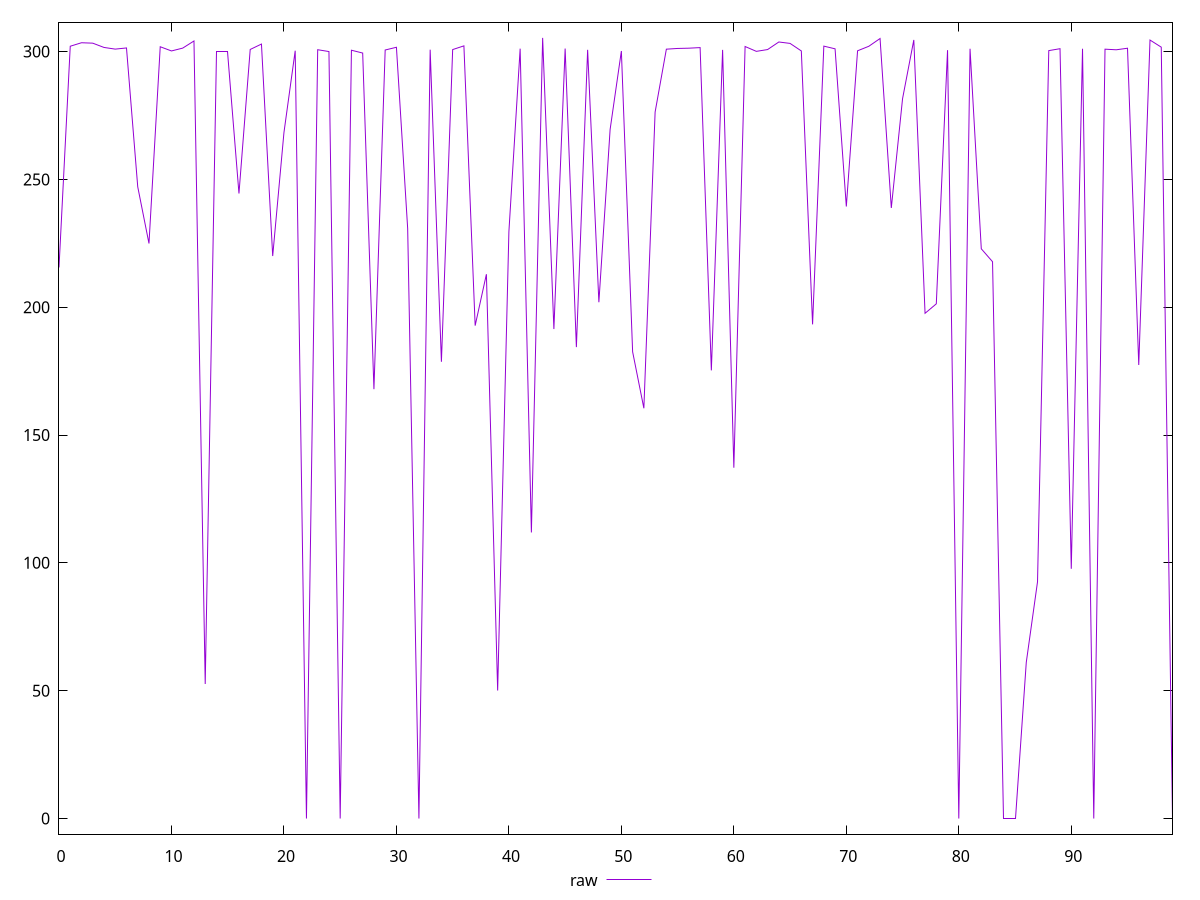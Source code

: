 reset

$raw <<EOF
0 215.5430000014603
1 302.078
2 303.44499999657273
3 303.282
4 301.608
5 300.952
6 301.41
7 247.097999997437
8 224.9269999973476
9 301.88
10 300.236
11 301.348
12 304.134
13 52.63100000098348
14 300
15 300
16 244.4670000039041
17 300.814
18 302.93
19 220.01500000059605
20 268.31399999931455
21 300.328
22 0
23 300.718
24 300
25 0
26 300.522
27 299.4130000025034
28 167.93299999833107
29 300.606
30 301.672
31 230.74800000339746
32 0
33 300.722
34 178.66399999707937
35 300.77
36 302.224
37 192.7930000014603
38 212.8969999998808
39 50.077999997884035
40 229.5329999998212
41 301.132
42 111.89900000020862
43 305.336
44 191.46900000050664
45 301.176
46 184.37900000438094
47 300.668
48 201.9350000023842
49 269.5540000014007
50 300.206
51 182.56100000068545
52 160.47099999710917
53 276.320000000298
54 300.93
55 301.212
56 301.316
57 301.546
58 175.28200000151992
59 300.658
60 137.2009999975562
61 301.974
62 300.076
63 300.78
64 303.74
65 303.184
66 300.236
67 193.2879999987781
68 302.124
69 301.068
70 239.38800000026822
71 300.296
72 302.062
73 305.1
74 238.82000000029802
75 281.5569999963045
76 304.544
77 197.61899999901652
78 201.32299999520183
79 300.554
80 0
81 301.088
82 222.84400000050664
83 217.79299999773502
84 0
85 0
86 61.08900000154972
87 92.61099999770522
88 300.364
89 301.118
90 97.67599999904633
91 301.094
92 0
93 300.93
94 300.692
95 301.298
96 177.39200000092387
97 304.502
98 301.718
99 0
EOF

set key outside below
set xrange [0:99]
set yrange [-6.10672:311.44272]
set trange [-6.10672:311.44272]
set terminal svg size 640, 500 enhanced background rgb 'white'
set output "reprap/uses-rel-preconnect/samples/pages+cached+noexternal+nomedia/raw/values.svg"

plot $raw title "raw" with line

reset
